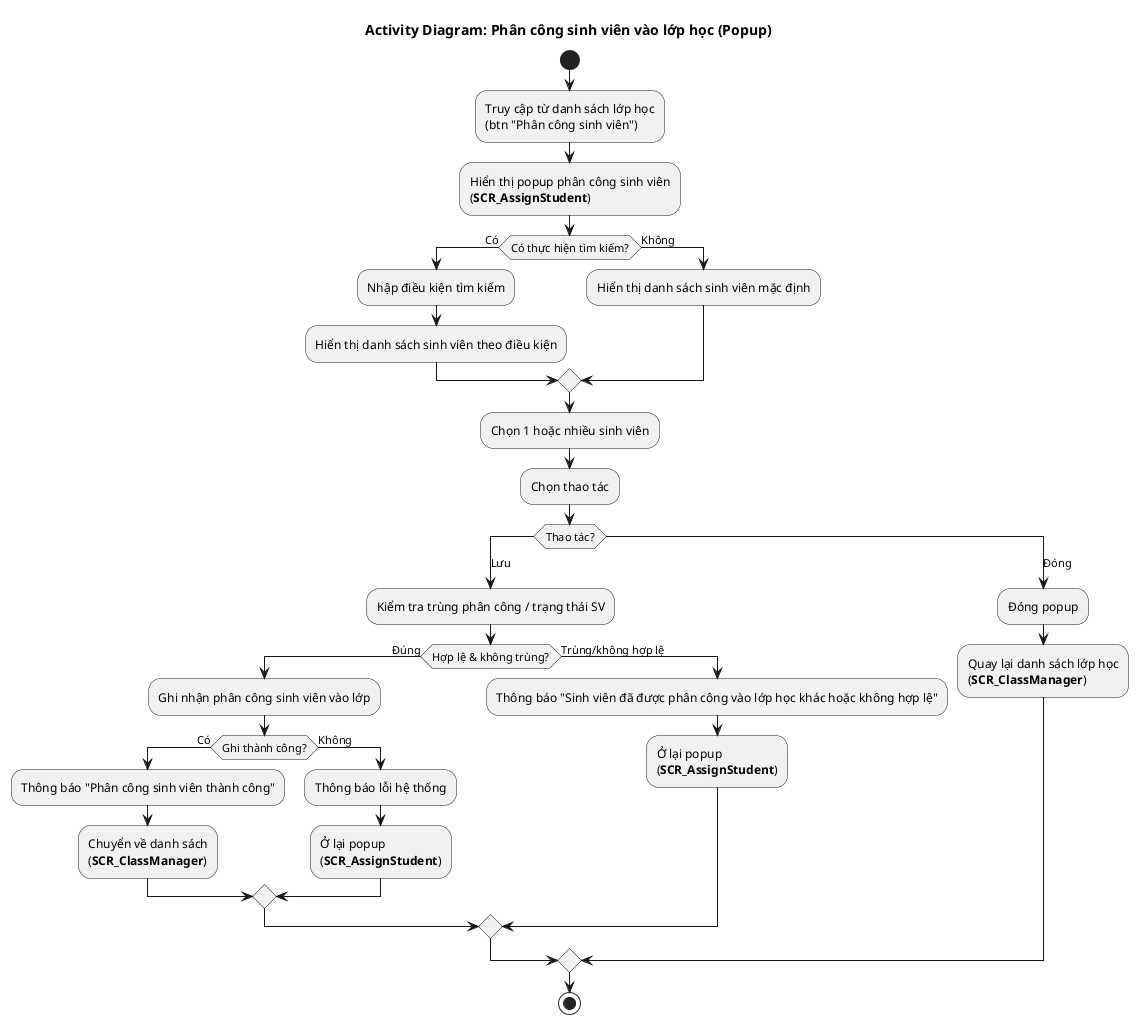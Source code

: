 @startuml AD_ClassManager_AssignStudent
!pragma layout smetana
title Activity Diagram: Phân công sinh viên vào lớp học (Popup)

start
:Truy cập từ danh sách lớp học\n(btn "Phân công sinh viên");
:Hiển thị popup phân công sinh viên\n(**SCR_AssignStudent**);

if (Có thực hiện tìm kiếm?) then (Có)
  :Nhập điều kiện tìm kiếm;
  :Hiển thị danh sách sinh viên theo điều kiện;
else (Không)
  :Hiển thị danh sách sinh viên mặc định;
endif

:Chọn 1 hoặc nhiều sinh viên;

:Chọn thao tác;
switch (Thao tác?)
  case (Lưu)
    :Kiểm tra trùng phân công / trạng thái SV;
    if (Hợp lệ & không trùng?) then (Đúng)
      :Ghi nhận phân công sinh viên vào lớp;
      if (Ghi thành công?) then (Có)
        :Thông báo "Phân công sinh viên thành công";
        :Chuyển về danh sách\n(**SCR_ClassManager**);
      else (Không)
        :Thông báo lỗi hệ thống;
        :Ở lại popup\n(**SCR_AssignStudent**);
      endif
    else (Trùng/không hợp lệ)
      :Thông báo "Sinh viên đã được phân công vào lớp học khác hoặc không hợp lệ";
      :Ở lại popup\n(**SCR_AssignStudent**);
    endif
  case (Đóng)
    :Đóng popup;
    :Quay lại danh sách lớp học\n(**SCR_ClassManager**);
endswitch

stop
@enduml
